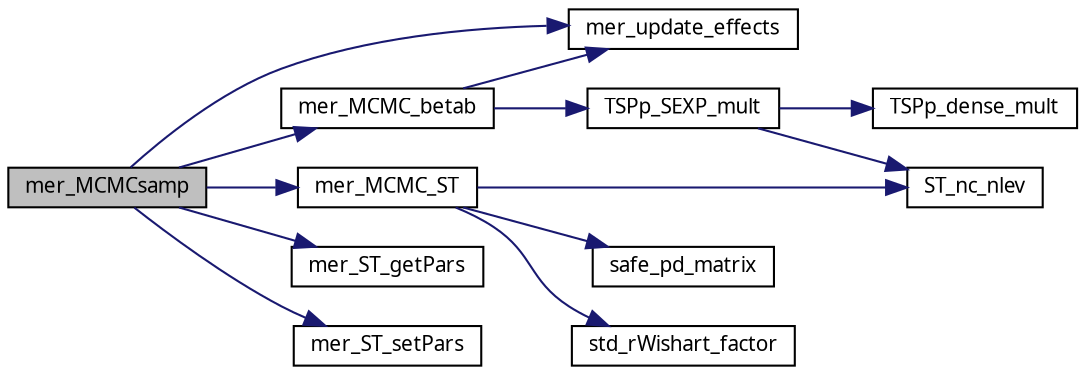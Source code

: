 digraph G
{
  edge [fontname="FreeSans.ttf",fontsize=10,labelfontname="FreeSans.ttf",labelfontsize=10];
  node [fontname="FreeSans.ttf",fontsize=10,shape=record];
  rankdir=LR;
  Node1 [label="mer_MCMCsamp",height=0.2,width=0.4,color="black", fillcolor="grey75", style="filled" fontcolor="black"];
  Node1 -> Node2 [color="midnightblue",fontsize=10,style="solid",fontname="FreeSans.ttf"];
  Node2 [label="mer_MCMC_betab",height=0.2,width=0.4,color="black", fillcolor="white", style="filled",URL="$lmer_8c.html#87c48695afc52ef160a5d6e8b032cb84",tooltip="Update the fixed effects and the random effects in an MCMC sample from an lmer model..."];
  Node2 -> Node3 [color="midnightblue",fontsize=10,style="solid",fontname="FreeSans.ttf"];
  Node3 [label="mer_update_effects",height=0.2,width=0.4,color="black", fillcolor="white", style="filled",URL="$lmer_8c.html#21adcf526681f1efd1ad0c4727ff4069",tooltip="Update the contents of the fixef, ranef and uvec slots in an lmer object."];
  Node2 -> Node4 [color="midnightblue",fontsize=10,style="solid",fontname="FreeSans.ttf"];
  Node4 [label="TSPp_SEXP_mult",height=0.2,width=0.4,color="black", fillcolor="white", style="filled",URL="$lmer_8c.html#c3e6fe9ad75e0e963c024ab8d81f6a4d",tooltip="dest = T *% S *% t(P) *% src"];
  Node4 -> Node5 [color="midnightblue",fontsize=10,style="solid",fontname="FreeSans.ttf"];
  Node5 [label="ST_nc_nlev",height=0.2,width=0.4,color="black", fillcolor="white", style="filled",URL="$lmer_8c.html#3a7fab2a88117d83971db12f53eaa91e",tooltip="Populate the st, nc and nlev arrays."];
  Node4 -> Node6 [color="midnightblue",fontsize=10,style="solid",fontname="FreeSans.ttf"];
  Node6 [label="TSPp_dense_mult",height=0.2,width=0.4,color="black", fillcolor="white", style="filled",URL="$lmer_8c.html#04a657beb8b55592a9bc91a765a04c13",tooltip="Internal version of TSPp_SEXP_mult."];
  Node1 -> Node7 [color="midnightblue",fontsize=10,style="solid",fontname="FreeSans.ttf"];
  Node7 [label="mer_MCMC_ST",height=0.2,width=0.4,color="black", fillcolor="white", style="filled",URL="$lmer_8c.html#8a65927acdf81d2dd56f2806e5e80cf7"];
  Node7 -> Node8 [color="midnightblue",fontsize=10,style="solid",fontname="FreeSans.ttf"];
  Node8 [label="safe_pd_matrix",height=0.2,width=0.4,color="black", fillcolor="white", style="filled",URL="$lmer_8c.html#24e3fc6b91cae668ea046c4b5e5ff9ed"];
  Node7 -> Node5 [color="midnightblue",fontsize=10,style="solid",fontname="FreeSans.ttf"];
  Node7 -> Node9 [color="midnightblue",fontsize=10,style="solid",fontname="FreeSans.ttf"];
  Node9 [label="std_rWishart_factor",height=0.2,width=0.4,color="black", fillcolor="white", style="filled",URL="$lmer_8c.html#9812644aac7804e273e0a48e138eb9f9",tooltip="Simulate the Cholesky factor of a standardized Wishart variate with dimension p and..."];
  Node1 -> Node10 [color="midnightblue",fontsize=10,style="solid",fontname="FreeSans.ttf"];
  Node10 [label="mer_ST_getPars",height=0.2,width=0.4,color="black", fillcolor="white", style="filled",URL="$lmer_8c.html#1f6b9123d7b4dcbe24cc9085e5f4069a",tooltip="Extract the parameters from the ST slot of an mer object."];
  Node1 -> Node11 [color="midnightblue",fontsize=10,style="solid",fontname="FreeSans.ttf"];
  Node11 [label="mer_ST_setPars",height=0.2,width=0.4,color="black", fillcolor="white", style="filled",URL="$lmer_8c.html#96765a284e1652326a22d50f7d7538d4",tooltip="Update the ST slot of an mer object from a REAL vector of parameters and update the..."];
  Node1 -> Node3 [color="midnightblue",fontsize=10,style="solid",fontname="FreeSans.ttf"];
}
